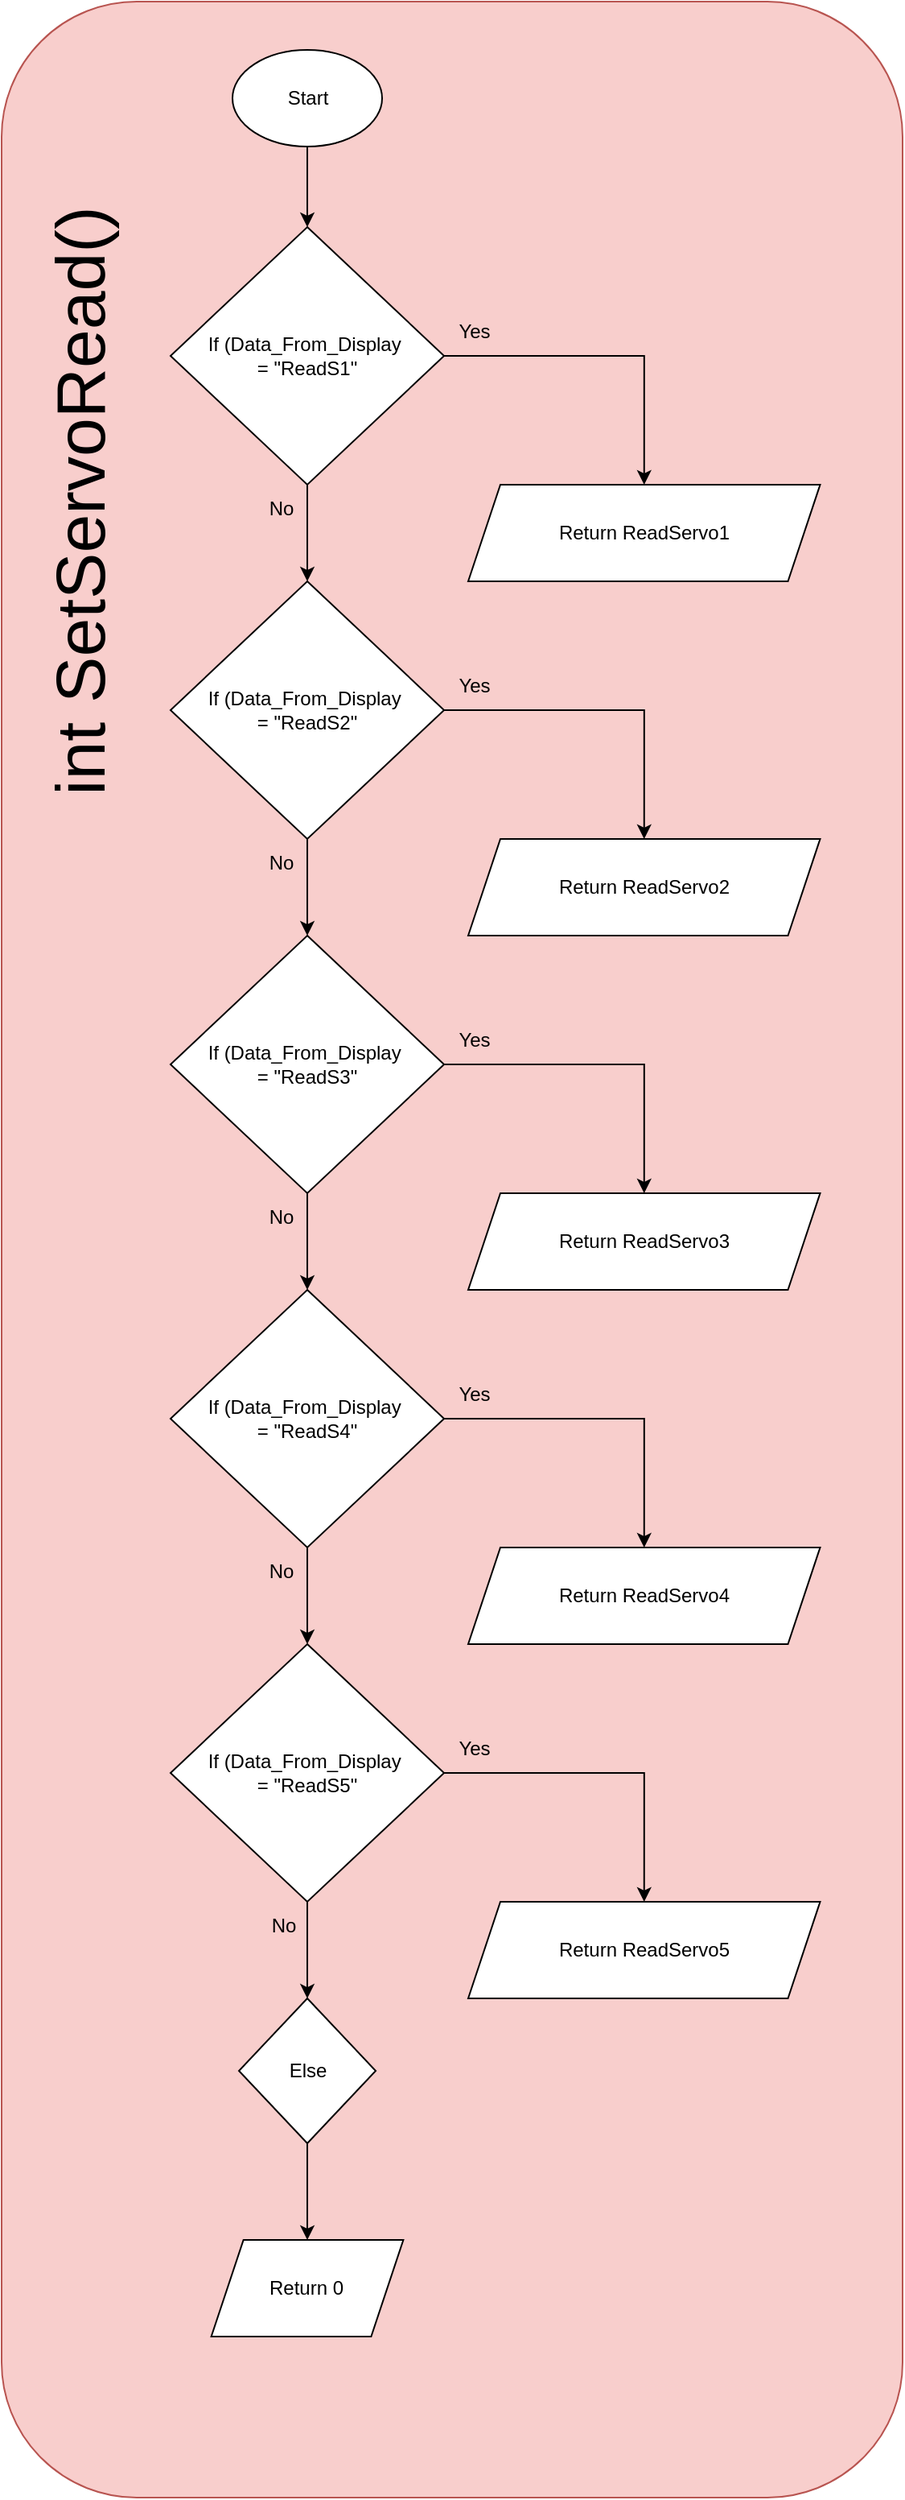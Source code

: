 <mxfile version="24.5.2" type="device">
  <diagram name="Page-1" id="UvGsvI7WDLGOxSDZg6XE">
    <mxGraphModel dx="2049" dy="1103" grid="1" gridSize="10" guides="1" tooltips="1" connect="1" arrows="1" fold="1" page="1" pageScale="1" pageWidth="850" pageHeight="1100" math="0" shadow="0">
      <root>
        <mxCell id="0" />
        <mxCell id="1" parent="0" />
        <mxCell id="ry9LyBkneQpmExAJehDU-2" value="" style="rounded=1;whiteSpace=wrap;html=1;fillColor=#f8cecc;strokeColor=#b85450;" parent="1" vertex="1">
          <mxGeometry x="440" y="90" width="560" height="1550" as="geometry" />
        </mxCell>
        <mxCell id="ry9LyBkneQpmExAJehDU-646" style="edgeStyle=orthogonalEdgeStyle;rounded=0;orthogonalLoop=1;jettySize=auto;html=1;entryX=0.5;entryY=0;entryDx=0;entryDy=0;" parent="1" source="ry9LyBkneQpmExAJehDU-4" edge="1">
          <mxGeometry relative="1" as="geometry">
            <mxPoint x="630" y="230" as="targetPoint" />
          </mxGeometry>
        </mxCell>
        <mxCell id="ry9LyBkneQpmExAJehDU-4" value="Start" style="ellipse;whiteSpace=wrap;html=1;" parent="1" vertex="1">
          <mxGeometry x="583.5" y="120" width="93" height="60" as="geometry" />
        </mxCell>
        <mxCell id="ry9LyBkneQpmExAJehDU-7" value="&lt;font style=&quot;font-size: 43px;&quot;&gt;int SetServoRead()&lt;/font&gt;" style="text;html=1;align=center;verticalAlign=middle;whiteSpace=wrap;rounded=0;rotation=-90;" parent="1" vertex="1">
          <mxGeometry x="214" y="360" width="550" height="80" as="geometry" />
        </mxCell>
        <mxCell id="FJehmAimJe5Ns4OeuD5r-4" style="edgeStyle=orthogonalEdgeStyle;rounded=0;orthogonalLoop=1;jettySize=auto;html=1;entryX=0.5;entryY=0;entryDx=0;entryDy=0;" edge="1" parent="1" source="ry9LyBkneQpmExAJehDU-925" target="ry9LyBkneQpmExAJehDU-928">
          <mxGeometry relative="1" as="geometry" />
        </mxCell>
        <mxCell id="FJehmAimJe5Ns4OeuD5r-28" value="" style="edgeStyle=orthogonalEdgeStyle;rounded=0;orthogonalLoop=1;jettySize=auto;html=1;" edge="1" parent="1" source="ry9LyBkneQpmExAJehDU-925" target="FJehmAimJe5Ns4OeuD5r-9">
          <mxGeometry relative="1" as="geometry" />
        </mxCell>
        <mxCell id="ry9LyBkneQpmExAJehDU-925" value="If (Data_From_Display&amp;nbsp;&lt;div&gt;= &quot;ReadS1&quot;&lt;/div&gt;" style="rhombus;whiteSpace=wrap;html=1;" parent="1" vertex="1">
          <mxGeometry x="545" y="230" width="170" height="160" as="geometry" />
        </mxCell>
        <mxCell id="ry9LyBkneQpmExAJehDU-928" value="Return ReadServo1" style="shape=parallelogram;perimeter=parallelogramPerimeter;whiteSpace=wrap;html=1;fixedSize=1;" parent="1" vertex="1">
          <mxGeometry x="730" y="390" width="218.75" height="60" as="geometry" />
        </mxCell>
        <mxCell id="ry9LyBkneQpmExAJehDU-947" style="edgeStyle=orthogonalEdgeStyle;rounded=0;orthogonalLoop=1;jettySize=auto;html=1;entryX=0.5;entryY=0;entryDx=0;entryDy=0;" parent="1" target="ry9LyBkneQpmExAJehDU-935" edge="1">
          <mxGeometry relative="1" as="geometry">
            <mxPoint x="901.25" y="1050" as="sourcePoint" />
          </mxGeometry>
        </mxCell>
        <mxCell id="ry9LyBkneQpmExAJehDU-949" style="edgeStyle=orthogonalEdgeStyle;rounded=0;orthogonalLoop=1;jettySize=auto;html=1;" parent="1" source="ry9LyBkneQpmExAJehDU-937" target="ry9LyBkneQpmExAJehDU-938" edge="1">
          <mxGeometry relative="1" as="geometry" />
        </mxCell>
        <mxCell id="ry9LyBkneQpmExAJehDU-937" value="Else" style="rhombus;whiteSpace=wrap;html=1;" parent="1" vertex="1">
          <mxGeometry x="587.51" y="1330" width="85" height="90" as="geometry" />
        </mxCell>
        <mxCell id="ry9LyBkneQpmExAJehDU-938" value="Return 0" style="shape=parallelogram;perimeter=parallelogramPerimeter;whiteSpace=wrap;html=1;fixedSize=1;" parent="1" vertex="1">
          <mxGeometry x="570.32" y="1480" width="119.37" height="60" as="geometry" />
        </mxCell>
        <mxCell id="ry9LyBkneQpmExAJehDU-954" value="No" style="text;html=1;strokeColor=none;fillColor=none;align=center;verticalAlign=middle;whiteSpace=wrap;rounded=0;" parent="1" vertex="1">
          <mxGeometry x="583.5" y="390" width="60" height="30" as="geometry" />
        </mxCell>
        <mxCell id="ry9LyBkneQpmExAJehDU-955" value="Yes" style="text;html=1;strokeColor=none;fillColor=none;align=center;verticalAlign=middle;whiteSpace=wrap;rounded=0;" parent="1" vertex="1">
          <mxGeometry x="704" y="280" width="60" height="30" as="geometry" />
        </mxCell>
        <mxCell id="FJehmAimJe5Ns4OeuD5r-8" style="edgeStyle=orthogonalEdgeStyle;rounded=0;orthogonalLoop=1;jettySize=auto;html=1;entryX=0.5;entryY=0;entryDx=0;entryDy=0;" edge="1" parent="1" source="FJehmAimJe5Ns4OeuD5r-9" target="FJehmAimJe5Ns4OeuD5r-10">
          <mxGeometry relative="1" as="geometry" />
        </mxCell>
        <mxCell id="FJehmAimJe5Ns4OeuD5r-29" value="" style="edgeStyle=orthogonalEdgeStyle;rounded=0;orthogonalLoop=1;jettySize=auto;html=1;" edge="1" parent="1" source="FJehmAimJe5Ns4OeuD5r-9" target="FJehmAimJe5Ns4OeuD5r-14">
          <mxGeometry relative="1" as="geometry" />
        </mxCell>
        <mxCell id="FJehmAimJe5Ns4OeuD5r-9" value="If (Data_From_Display&amp;nbsp;&lt;div&gt;= &quot;ReadS2&quot;&lt;/div&gt;" style="rhombus;whiteSpace=wrap;html=1;" vertex="1" parent="1">
          <mxGeometry x="545" y="450" width="170" height="160" as="geometry" />
        </mxCell>
        <mxCell id="FJehmAimJe5Ns4OeuD5r-10" value="Return ReadServo2" style="shape=parallelogram;perimeter=parallelogramPerimeter;whiteSpace=wrap;html=1;fixedSize=1;" vertex="1" parent="1">
          <mxGeometry x="730" y="610" width="218.75" height="60" as="geometry" />
        </mxCell>
        <mxCell id="FJehmAimJe5Ns4OeuD5r-11" value="No" style="text;html=1;strokeColor=none;fillColor=none;align=center;verticalAlign=middle;whiteSpace=wrap;rounded=0;" vertex="1" parent="1">
          <mxGeometry x="583.5" y="610" width="60" height="30" as="geometry" />
        </mxCell>
        <mxCell id="FJehmAimJe5Ns4OeuD5r-12" value="Yes" style="text;html=1;strokeColor=none;fillColor=none;align=center;verticalAlign=middle;whiteSpace=wrap;rounded=0;" vertex="1" parent="1">
          <mxGeometry x="704" y="500" width="60" height="30" as="geometry" />
        </mxCell>
        <mxCell id="FJehmAimJe5Ns4OeuD5r-13" style="edgeStyle=orthogonalEdgeStyle;rounded=0;orthogonalLoop=1;jettySize=auto;html=1;entryX=0.5;entryY=0;entryDx=0;entryDy=0;" edge="1" parent="1" source="FJehmAimJe5Ns4OeuD5r-14" target="FJehmAimJe5Ns4OeuD5r-15">
          <mxGeometry relative="1" as="geometry" />
        </mxCell>
        <mxCell id="FJehmAimJe5Ns4OeuD5r-30" value="" style="edgeStyle=orthogonalEdgeStyle;rounded=0;orthogonalLoop=1;jettySize=auto;html=1;" edge="1" parent="1" source="FJehmAimJe5Ns4OeuD5r-14" target="FJehmAimJe5Ns4OeuD5r-19">
          <mxGeometry relative="1" as="geometry" />
        </mxCell>
        <mxCell id="FJehmAimJe5Ns4OeuD5r-14" value="If (Data_From_Display&amp;nbsp;&lt;div&gt;= &quot;ReadS3&quot;&lt;/div&gt;" style="rhombus;whiteSpace=wrap;html=1;" vertex="1" parent="1">
          <mxGeometry x="545" y="670" width="170" height="160" as="geometry" />
        </mxCell>
        <mxCell id="FJehmAimJe5Ns4OeuD5r-15" value="Return ReadServo3" style="shape=parallelogram;perimeter=parallelogramPerimeter;whiteSpace=wrap;html=1;fixedSize=1;" vertex="1" parent="1">
          <mxGeometry x="730" y="830" width="218.75" height="60" as="geometry" />
        </mxCell>
        <mxCell id="FJehmAimJe5Ns4OeuD5r-16" value="No" style="text;html=1;strokeColor=none;fillColor=none;align=center;verticalAlign=middle;whiteSpace=wrap;rounded=0;" vertex="1" parent="1">
          <mxGeometry x="583.5" y="830" width="60" height="30" as="geometry" />
        </mxCell>
        <mxCell id="FJehmAimJe5Ns4OeuD5r-17" value="Yes" style="text;html=1;strokeColor=none;fillColor=none;align=center;verticalAlign=middle;whiteSpace=wrap;rounded=0;" vertex="1" parent="1">
          <mxGeometry x="704" y="720" width="60" height="30" as="geometry" />
        </mxCell>
        <mxCell id="FJehmAimJe5Ns4OeuD5r-18" style="edgeStyle=orthogonalEdgeStyle;rounded=0;orthogonalLoop=1;jettySize=auto;html=1;entryX=0.5;entryY=0;entryDx=0;entryDy=0;" edge="1" parent="1" source="FJehmAimJe5Ns4OeuD5r-19" target="FJehmAimJe5Ns4OeuD5r-20">
          <mxGeometry relative="1" as="geometry" />
        </mxCell>
        <mxCell id="FJehmAimJe5Ns4OeuD5r-31" value="" style="edgeStyle=orthogonalEdgeStyle;rounded=0;orthogonalLoop=1;jettySize=auto;html=1;" edge="1" parent="1" source="FJehmAimJe5Ns4OeuD5r-19" target="FJehmAimJe5Ns4OeuD5r-24">
          <mxGeometry relative="1" as="geometry" />
        </mxCell>
        <mxCell id="FJehmAimJe5Ns4OeuD5r-19" value="If (Data_From_Display&amp;nbsp;&lt;div&gt;= &quot;ReadS4&quot;&lt;/div&gt;" style="rhombus;whiteSpace=wrap;html=1;" vertex="1" parent="1">
          <mxGeometry x="545" y="890" width="170" height="160" as="geometry" />
        </mxCell>
        <mxCell id="FJehmAimJe5Ns4OeuD5r-20" value="Return ReadServo4" style="shape=parallelogram;perimeter=parallelogramPerimeter;whiteSpace=wrap;html=1;fixedSize=1;" vertex="1" parent="1">
          <mxGeometry x="730" y="1050" width="218.75" height="60" as="geometry" />
        </mxCell>
        <mxCell id="FJehmAimJe5Ns4OeuD5r-21" value="No" style="text;html=1;strokeColor=none;fillColor=none;align=center;verticalAlign=middle;whiteSpace=wrap;rounded=0;" vertex="1" parent="1">
          <mxGeometry x="583.5" y="1050" width="60" height="30" as="geometry" />
        </mxCell>
        <mxCell id="FJehmAimJe5Ns4OeuD5r-22" value="Yes" style="text;html=1;strokeColor=none;fillColor=none;align=center;verticalAlign=middle;whiteSpace=wrap;rounded=0;" vertex="1" parent="1">
          <mxGeometry x="704" y="940" width="60" height="30" as="geometry" />
        </mxCell>
        <mxCell id="FJehmAimJe5Ns4OeuD5r-23" style="edgeStyle=orthogonalEdgeStyle;rounded=0;orthogonalLoop=1;jettySize=auto;html=1;entryX=0.5;entryY=0;entryDx=0;entryDy=0;" edge="1" parent="1" source="FJehmAimJe5Ns4OeuD5r-24" target="FJehmAimJe5Ns4OeuD5r-25">
          <mxGeometry relative="1" as="geometry" />
        </mxCell>
        <mxCell id="FJehmAimJe5Ns4OeuD5r-32" value="" style="edgeStyle=orthogonalEdgeStyle;rounded=0;orthogonalLoop=1;jettySize=auto;html=1;" edge="1" parent="1" source="FJehmAimJe5Ns4OeuD5r-24" target="ry9LyBkneQpmExAJehDU-937">
          <mxGeometry relative="1" as="geometry" />
        </mxCell>
        <mxCell id="FJehmAimJe5Ns4OeuD5r-24" value="If (Data_From_Display&amp;nbsp;&lt;div&gt;= &quot;ReadS5&quot;&lt;/div&gt;" style="rhombus;whiteSpace=wrap;html=1;" vertex="1" parent="1">
          <mxGeometry x="545" y="1110" width="170" height="160" as="geometry" />
        </mxCell>
        <mxCell id="FJehmAimJe5Ns4OeuD5r-25" value="Return ReadServo5" style="shape=parallelogram;perimeter=parallelogramPerimeter;whiteSpace=wrap;html=1;fixedSize=1;" vertex="1" parent="1">
          <mxGeometry x="730" y="1270" width="218.75" height="60" as="geometry" />
        </mxCell>
        <mxCell id="FJehmAimJe5Ns4OeuD5r-26" value="No" style="text;html=1;strokeColor=none;fillColor=none;align=center;verticalAlign=middle;whiteSpace=wrap;rounded=0;" vertex="1" parent="1">
          <mxGeometry x="583.5" y="1270" width="62.5" height="30" as="geometry" />
        </mxCell>
        <mxCell id="FJehmAimJe5Ns4OeuD5r-27" value="Yes" style="text;html=1;strokeColor=none;fillColor=none;align=center;verticalAlign=middle;whiteSpace=wrap;rounded=0;" vertex="1" parent="1">
          <mxGeometry x="704" y="1160" width="60" height="30" as="geometry" />
        </mxCell>
      </root>
    </mxGraphModel>
  </diagram>
</mxfile>
